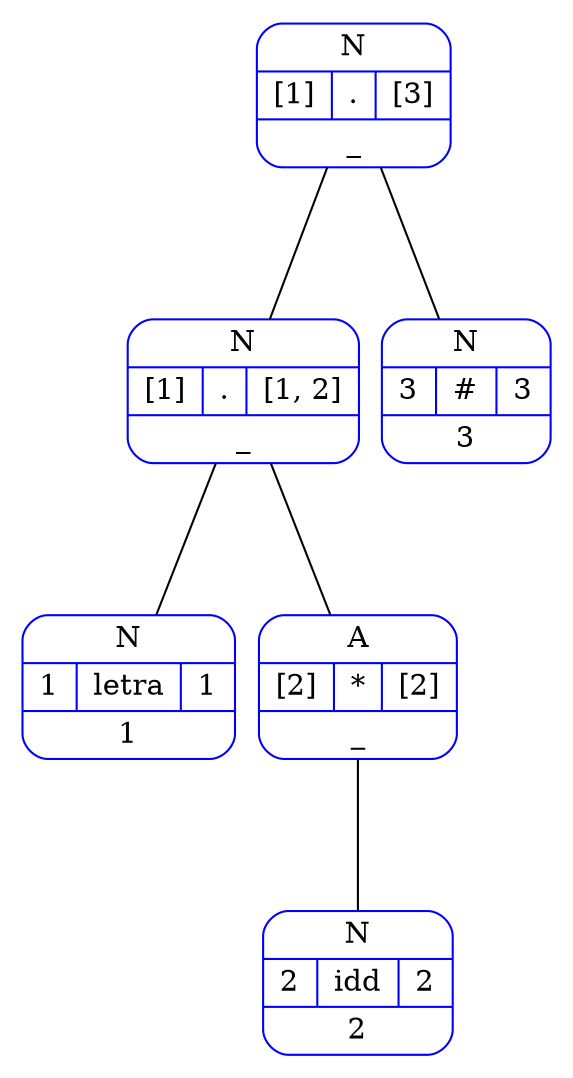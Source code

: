 graph g{
graph [pad="0.15", nodesep="0.15", ranksep="1"];
0[shape=Mrecord,color=blue1,label="{ N |{1|<here>letra|1}|1}"];
1[shape=Mrecord,color=blue1,label="{ N |{2|<here>idd|2}|2}"];
2[shape=Mrecord,color=blue1,label="{ A |{[2]|<here>*|[2]}| _ }"];
2--1;
3[shape=Mrecord,color=blue1,label="{ N |{[1]|<here>.|[1, 2]}| _ }"];
3--0;
3--2;
4[shape=Mrecord,color=blue1,label="{ N |{3|<here>#|3}|3}"];
5[shape=Mrecord,color=blue1,label="{ N |{[1]|<here>.|[3]}| _ }"];
5--3;
5--4;
}
